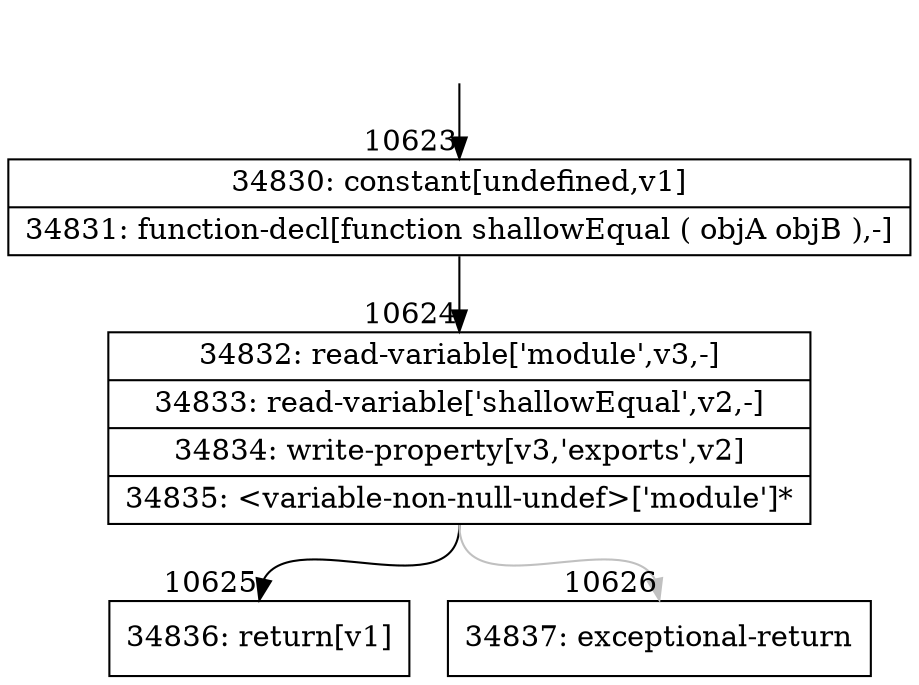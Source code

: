 digraph {
rankdir="TD"
BB_entry804[shape=none,label=""];
BB_entry804 -> BB10623 [tailport=s, headport=n, headlabel="    10623"]
BB10623 [shape=record label="{34830: constant[undefined,v1]|34831: function-decl[function shallowEqual ( objA objB ),-]}" ] 
BB10623 -> BB10624 [tailport=s, headport=n, headlabel="      10624"]
BB10624 [shape=record label="{34832: read-variable['module',v3,-]|34833: read-variable['shallowEqual',v2,-]|34834: write-property[v3,'exports',v2]|34835: \<variable-non-null-undef\>['module']*}" ] 
BB10624 -> BB10625 [tailport=s, headport=n, headlabel="      10625"]
BB10624 -> BB10626 [tailport=s, headport=n, color=gray, headlabel="      10626"]
BB10625 [shape=record label="{34836: return[v1]}" ] 
BB10626 [shape=record label="{34837: exceptional-return}" ] 
//#$~ 19115
}
